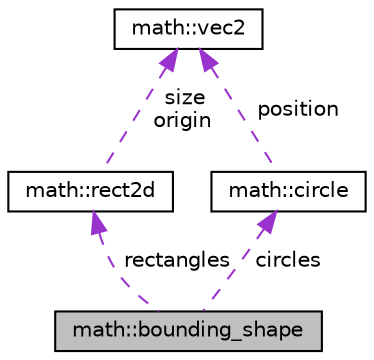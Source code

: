 digraph "math::bounding_shape"
{
  edge [fontname="Helvetica",fontsize="10",labelfontname="Helvetica",labelfontsize="10"];
  node [fontname="Helvetica",fontsize="10",shape=record];
  Node1 [label="math::bounding_shape",height=0.2,width=0.4,color="black", fillcolor="grey75", style="filled", fontcolor="black"];
  Node2 -> Node1 [dir="back",color="darkorchid3",fontsize="10",style="dashed",label=" rectangles" ,fontname="Helvetica"];
  Node2 [label="math::rect2d",height=0.2,width=0.4,color="black", fillcolor="white", style="filled",URL="$structmath_1_1rect2d.html"];
  Node3 -> Node2 [dir="back",color="darkorchid3",fontsize="10",style="dashed",label=" size\norigin" ,fontname="Helvetica"];
  Node3 [label="math::vec2",height=0.2,width=0.4,color="black", fillcolor="white", style="filled",URL="$structmath_1_1vec2.html",tooltip="Two dimensional vector. "];
  Node4 -> Node1 [dir="back",color="darkorchid3",fontsize="10",style="dashed",label=" circles" ,fontname="Helvetica"];
  Node4 [label="math::circle",height=0.2,width=0.4,color="black", fillcolor="white", style="filled",URL="$structmath_1_1circle.html"];
  Node3 -> Node4 [dir="back",color="darkorchid3",fontsize="10",style="dashed",label=" position" ,fontname="Helvetica"];
}
